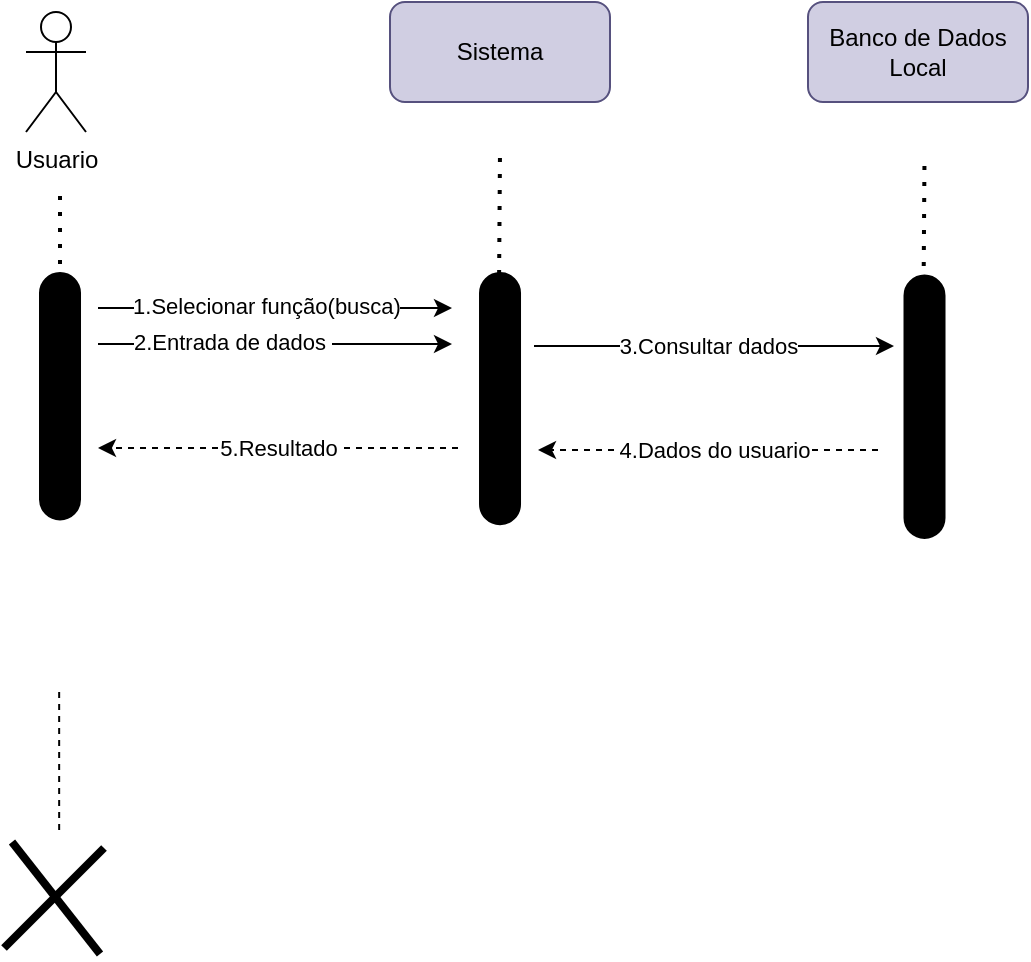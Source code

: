 <mxfile version="24.7.7">
  <diagram name="Página-1" id="cWuWGfy-koodOxype_1I">
    <mxGraphModel dx="1050" dy="522" grid="1" gridSize="10" guides="1" tooltips="1" connect="1" arrows="1" fold="1" page="1" pageScale="1" pageWidth="827" pageHeight="1169" math="0" shadow="0">
      <root>
        <mxCell id="0" />
        <mxCell id="1" parent="0" />
        <mxCell id="ily2nDz5F3o2uHaknFMT-1" value="Usuario" style="shape=umlActor;verticalLabelPosition=bottom;verticalAlign=top;html=1;outlineConnect=0;" vertex="1" parent="1">
          <mxGeometry x="64" y="71" width="30" height="60" as="geometry" />
        </mxCell>
        <mxCell id="ily2nDz5F3o2uHaknFMT-2" value="Sistema" style="rounded=1;whiteSpace=wrap;html=1;fillColor=#d0cee2;strokeColor=#56517e;" vertex="1" parent="1">
          <mxGeometry x="246" y="66" width="110" height="50" as="geometry" />
        </mxCell>
        <mxCell id="ily2nDz5F3o2uHaknFMT-3" value="" style="rounded=1;whiteSpace=wrap;html=1;rotation=90;fillColor=#000000;arcSize=50;" vertex="1" parent="1">
          <mxGeometry x="19.38" y="253.13" width="123.25" height="20" as="geometry" />
        </mxCell>
        <mxCell id="ily2nDz5F3o2uHaknFMT-4" value="" style="endArrow=none;dashed=1;html=1;dashPattern=1 3;strokeWidth=2;rounded=0;" edge="1" parent="1">
          <mxGeometry width="50" height="50" relative="1" as="geometry">
            <mxPoint x="81" y="213" as="sourcePoint" />
            <mxPoint x="81" y="163" as="targetPoint" />
          </mxGeometry>
        </mxCell>
        <mxCell id="ily2nDz5F3o2uHaknFMT-5" value="" style="rounded=1;whiteSpace=wrap;html=1;rotation=90;fillColor=#000000;arcSize=50;" vertex="1" parent="1">
          <mxGeometry x="238.2" y="254.31" width="125.62" height="20" as="geometry" />
        </mxCell>
        <mxCell id="ily2nDz5F3o2uHaknFMT-6" value="" style="endArrow=none;dashed=1;html=1;dashPattern=1 3;strokeWidth=2;rounded=0;" edge="1" parent="1">
          <mxGeometry width="50" height="50" relative="1" as="geometry">
            <mxPoint x="300.5" y="210" as="sourcePoint" />
            <mxPoint x="301" y="140" as="targetPoint" />
          </mxGeometry>
        </mxCell>
        <mxCell id="ily2nDz5F3o2uHaknFMT-7" value="" style="endArrow=classic;html=1;rounded=0;" edge="1" parent="1">
          <mxGeometry width="50" height="50" relative="1" as="geometry">
            <mxPoint x="100" y="219" as="sourcePoint" />
            <mxPoint x="277" y="219" as="targetPoint" />
          </mxGeometry>
        </mxCell>
        <mxCell id="ily2nDz5F3o2uHaknFMT-8" value="1.Selecionar função(busca)" style="edgeLabel;html=1;align=center;verticalAlign=middle;resizable=0;points=[];" vertex="1" connectable="0" parent="ily2nDz5F3o2uHaknFMT-7">
          <mxGeometry x="-0.028" relative="1" as="geometry">
            <mxPoint x="-2" y="-1" as="offset" />
          </mxGeometry>
        </mxCell>
        <mxCell id="ily2nDz5F3o2uHaknFMT-9" value="Banco de Dados&lt;br&gt;Local" style="rounded=1;whiteSpace=wrap;html=1;fillColor=#d0cee2;strokeColor=#56517e;" vertex="1" parent="1">
          <mxGeometry x="455" y="66" width="110" height="50" as="geometry" />
        </mxCell>
        <mxCell id="ily2nDz5F3o2uHaknFMT-10" value="" style="rounded=1;whiteSpace=wrap;html=1;rotation=90;fillColor=#000000;arcSize=50;" vertex="1" parent="1">
          <mxGeometry x="447.63" y="258.38" width="131.25" height="20" as="geometry" />
        </mxCell>
        <mxCell id="ily2nDz5F3o2uHaknFMT-11" value="" style="endArrow=none;dashed=1;html=1;dashPattern=1 3;strokeWidth=2;rounded=0;" edge="1" parent="1">
          <mxGeometry width="50" height="50" relative="1" as="geometry">
            <mxPoint x="512.75" y="214" as="sourcePoint" />
            <mxPoint x="513.25" y="144" as="targetPoint" />
          </mxGeometry>
        </mxCell>
        <mxCell id="ily2nDz5F3o2uHaknFMT-12" value="" style="endArrow=classic;html=1;rounded=0;" edge="1" parent="1">
          <mxGeometry width="50" height="50" relative="1" as="geometry">
            <mxPoint x="318" y="238" as="sourcePoint" />
            <mxPoint x="498" y="238" as="targetPoint" />
          </mxGeometry>
        </mxCell>
        <mxCell id="ily2nDz5F3o2uHaknFMT-13" value="3.Consultar dados" style="edgeLabel;html=1;align=center;verticalAlign=middle;resizable=0;points=[];" vertex="1" connectable="0" parent="ily2nDz5F3o2uHaknFMT-12">
          <mxGeometry x="-0.028" relative="1" as="geometry">
            <mxPoint x="-1" as="offset" />
          </mxGeometry>
        </mxCell>
        <mxCell id="ily2nDz5F3o2uHaknFMT-14" value="" style="endArrow=classic;html=1;rounded=0;dashed=1;" edge="1" parent="1">
          <mxGeometry width="50" height="50" relative="1" as="geometry">
            <mxPoint x="490" y="290" as="sourcePoint" />
            <mxPoint x="320" y="290" as="targetPoint" />
          </mxGeometry>
        </mxCell>
        <mxCell id="ily2nDz5F3o2uHaknFMT-15" value="4.Dados do usuario" style="edgeLabel;html=1;align=center;verticalAlign=middle;resizable=0;points=[];" vertex="1" connectable="0" parent="ily2nDz5F3o2uHaknFMT-14">
          <mxGeometry x="-0.044" y="1" relative="1" as="geometry">
            <mxPoint x="-1" y="-1" as="offset" />
          </mxGeometry>
        </mxCell>
        <mxCell id="ily2nDz5F3o2uHaknFMT-16" value="" style="endArrow=classic;html=1;rounded=0;dashed=1;" edge="1" parent="1">
          <mxGeometry width="50" height="50" relative="1" as="geometry">
            <mxPoint x="280" y="289" as="sourcePoint" />
            <mxPoint x="100" y="289" as="targetPoint" />
          </mxGeometry>
        </mxCell>
        <mxCell id="ily2nDz5F3o2uHaknFMT-17" value="5.Resultado" style="edgeLabel;html=1;align=center;verticalAlign=middle;resizable=0;points=[];" vertex="1" connectable="0" parent="ily2nDz5F3o2uHaknFMT-16">
          <mxGeometry x="0.18" relative="1" as="geometry">
            <mxPoint x="16" as="offset" />
          </mxGeometry>
        </mxCell>
        <mxCell id="ily2nDz5F3o2uHaknFMT-18" value="" style="endArrow=none;dashed=1;html=1;rounded=0;" edge="1" parent="1">
          <mxGeometry width="50" height="50" relative="1" as="geometry">
            <mxPoint x="80.58" y="480" as="sourcePoint" />
            <mxPoint x="80.58" y="410" as="targetPoint" />
          </mxGeometry>
        </mxCell>
        <mxCell id="ily2nDz5F3o2uHaknFMT-19" value="" style="endArrow=none;html=1;rounded=0;strokeWidth=4;" edge="1" parent="1">
          <mxGeometry width="50" height="50" relative="1" as="geometry">
            <mxPoint x="53" y="539" as="sourcePoint" />
            <mxPoint x="103" y="489" as="targetPoint" />
          </mxGeometry>
        </mxCell>
        <mxCell id="ily2nDz5F3o2uHaknFMT-20" value="" style="endArrow=none;html=1;rounded=0;strokeWidth=4;" edge="1" parent="1">
          <mxGeometry width="50" height="50" relative="1" as="geometry">
            <mxPoint x="57" y="486" as="sourcePoint" />
            <mxPoint x="101" y="542" as="targetPoint" />
          </mxGeometry>
        </mxCell>
        <mxCell id="ily2nDz5F3o2uHaknFMT-21" value="" style="endArrow=classic;html=1;rounded=0;" edge="1" parent="1">
          <mxGeometry width="50" height="50" relative="1" as="geometry">
            <mxPoint x="100" y="237" as="sourcePoint" />
            <mxPoint x="277" y="237" as="targetPoint" />
          </mxGeometry>
        </mxCell>
        <mxCell id="ily2nDz5F3o2uHaknFMT-22" value="2.Entrada de dados&amp;nbsp;" style="edgeLabel;html=1;align=center;verticalAlign=middle;resizable=0;points=[];" vertex="1" connectable="0" parent="ily2nDz5F3o2uHaknFMT-21">
          <mxGeometry x="-0.028" relative="1" as="geometry">
            <mxPoint x="-19" y="-1" as="offset" />
          </mxGeometry>
        </mxCell>
      </root>
    </mxGraphModel>
  </diagram>
</mxfile>
